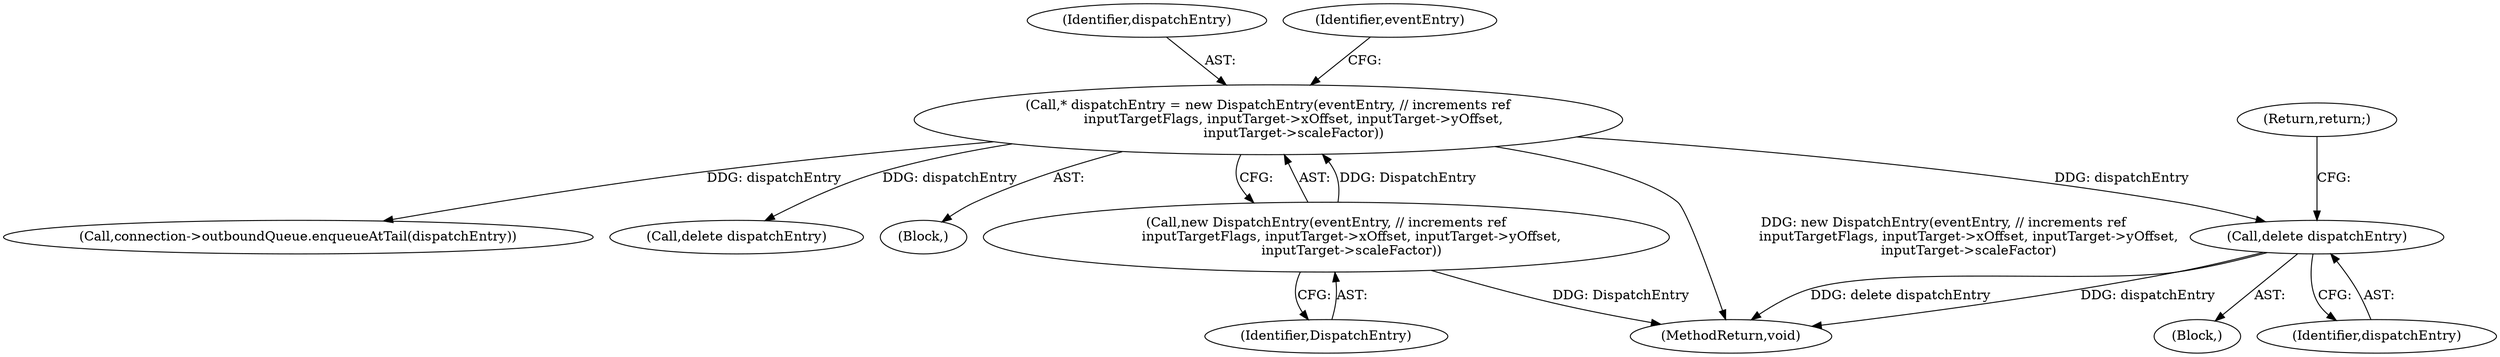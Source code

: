 digraph "0_Android_03a53d1c7765eeb3af0bc34c3dff02ada1953fbf@API" {
"1000175" [label="(Call,delete dispatchEntry)"];
"1000130" [label="(Call,* dispatchEntry = new DispatchEntry(eventEntry, // increments ref\n            inputTargetFlags, inputTarget->xOffset, inputTarget->yOffset,\n            inputTarget->scaleFactor))"];
"1000132" [label="(Call,new DispatchEntry(eventEntry, // increments ref\n            inputTargetFlags, inputTarget->xOffset, inputTarget->yOffset,\n            inputTarget->scaleFactor))"];
"1000171" [label="(Block,)"];
"1000131" [label="(Identifier,dispatchEntry)"];
"1000331" [label="(Call,connection->outboundQueue.enqueueAtTail(dispatchEntry))"];
"1000175" [label="(Call,delete dispatchEntry)"];
"1000132" [label="(Call,new DispatchEntry(eventEntry, // increments ref\n            inputTargetFlags, inputTarget->xOffset, inputTarget->yOffset,\n            inputTarget->scaleFactor))"];
"1000176" [label="(Identifier,dispatchEntry)"];
"1000322" [label="(Call,delete dispatchEntry)"];
"1000133" [label="(Identifier,DispatchEntry)"];
"1000108" [label="(Block,)"];
"1000177" [label="(Return,return;)"];
"1000130" [label="(Call,* dispatchEntry = new DispatchEntry(eventEntry, // increments ref\n            inputTargetFlags, inputTarget->xOffset, inputTarget->yOffset,\n            inputTarget->scaleFactor))"];
"1000335" [label="(MethodReturn,void)"];
"1000136" [label="(Identifier,eventEntry)"];
"1000175" -> "1000171"  [label="AST: "];
"1000175" -> "1000176"  [label="CFG: "];
"1000176" -> "1000175"  [label="AST: "];
"1000177" -> "1000175"  [label="CFG: "];
"1000175" -> "1000335"  [label="DDG: dispatchEntry"];
"1000175" -> "1000335"  [label="DDG: delete dispatchEntry"];
"1000130" -> "1000175"  [label="DDG: dispatchEntry"];
"1000130" -> "1000108"  [label="AST: "];
"1000130" -> "1000132"  [label="CFG: "];
"1000131" -> "1000130"  [label="AST: "];
"1000132" -> "1000130"  [label="AST: "];
"1000136" -> "1000130"  [label="CFG: "];
"1000130" -> "1000335"  [label="DDG: new DispatchEntry(eventEntry, // increments ref\n            inputTargetFlags, inputTarget->xOffset, inputTarget->yOffset,\n            inputTarget->scaleFactor)"];
"1000132" -> "1000130"  [label="DDG: DispatchEntry"];
"1000130" -> "1000322"  [label="DDG: dispatchEntry"];
"1000130" -> "1000331"  [label="DDG: dispatchEntry"];
"1000132" -> "1000133"  [label="CFG: "];
"1000133" -> "1000132"  [label="AST: "];
"1000132" -> "1000335"  [label="DDG: DispatchEntry"];
}
